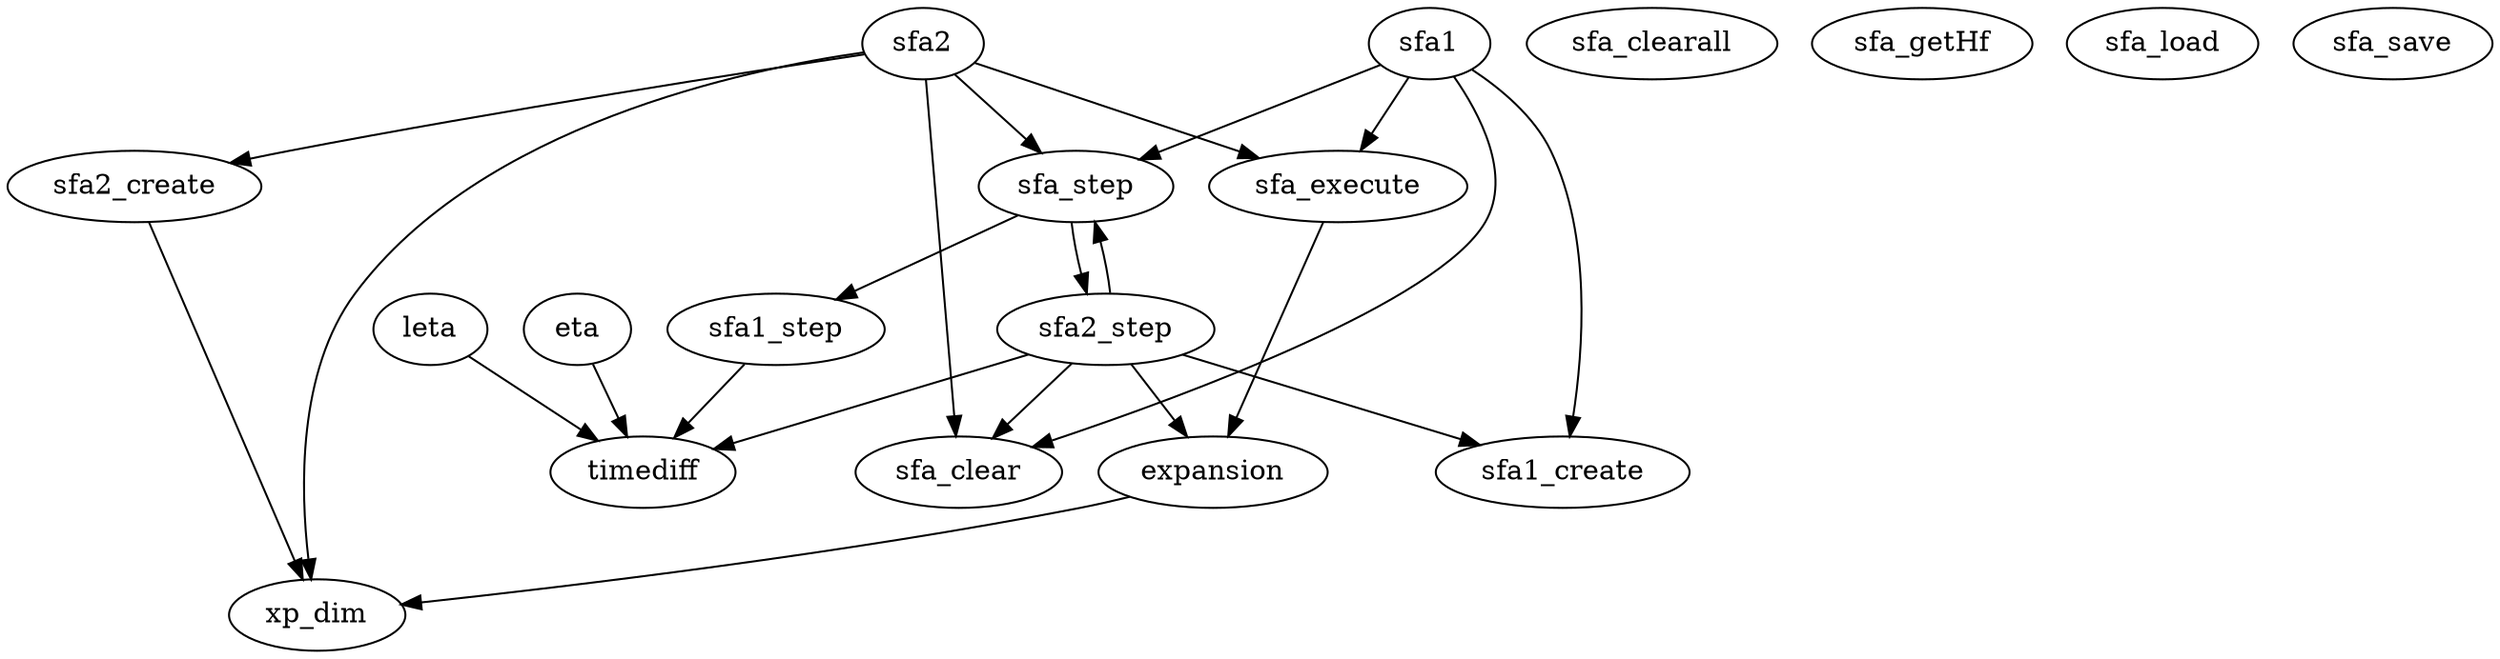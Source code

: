 /* Created by mdot for Matlab */
digraph m2html {
  eta -> timediff;
  expansion -> xp_dim;
  leta -> timediff;
  sfa1 -> sfa1_create;
  sfa1 -> sfa_clear;
  sfa1 -> sfa_execute;
  sfa1 -> sfa_step;
  sfa1_step -> timediff;
  sfa2 -> sfa2_create;
  sfa2 -> sfa_clear;
  sfa2 -> sfa_execute;
  sfa2 -> sfa_step;
  sfa2 -> xp_dim;
  sfa2_create -> xp_dim;
  sfa2_step -> expansion;
  sfa2_step -> sfa1_create;
  sfa2_step -> sfa_clear;
  sfa2_step -> sfa_step;
  sfa2_step -> timediff;
  sfa_execute -> expansion;
  sfa_step -> sfa1_step;
  sfa_step -> sfa2_step;

  eta [URL="eta.html"];
  expansion [URL="expansion.html"];
  leta [URL="leta.html"];
  sfa1 [URL="sfa1.html"];
  sfa1_create [URL="sfa1_create.html"];
  sfa1_step [URL="sfa1_step.html"];
  sfa2 [URL="sfa2.html"];
  sfa2_create [URL="sfa2_create.html"];
  sfa2_step [URL="sfa2_step.html"];
  sfa_clear [URL="sfa_clear.html"];
  sfa_clearall [URL="sfa_clearall.html"];
  sfa_execute [URL="sfa_execute.html"];
  sfa_getHf [URL="sfa_getHf.html"];
  sfa_load [URL="sfa_load.html"];
  sfa_save [URL="sfa_save.html"];
  sfa_step [URL="sfa_step.html"];
  timediff [URL="timediff.html"];
  xp_dim [URL="xp_dim.html"];
}